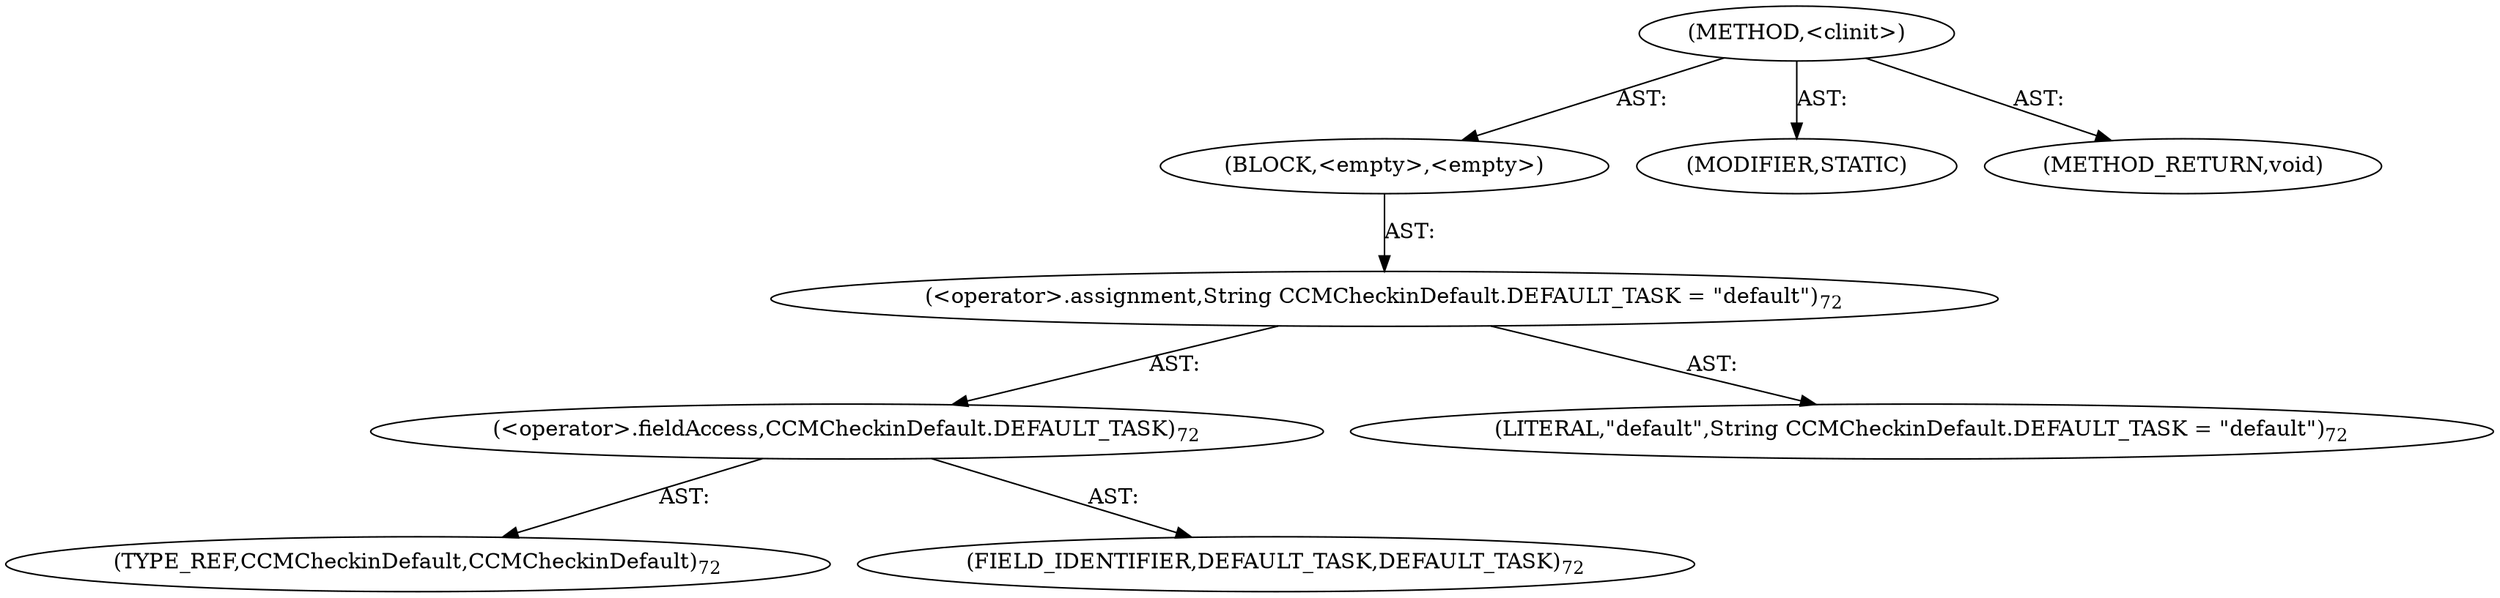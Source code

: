 digraph "&lt;clinit&gt;" {  
"111669149697" [label = <(METHOD,&lt;clinit&gt;)> ]
"25769803777" [label = <(BLOCK,&lt;empty&gt;,&lt;empty&gt;)> ]
"30064771076" [label = <(&lt;operator&gt;.assignment,String CCMCheckinDefault.DEFAULT_TASK = &quot;default&quot;)<SUB>72</SUB>> ]
"30064771077" [label = <(&lt;operator&gt;.fieldAccess,CCMCheckinDefault.DEFAULT_TASK)<SUB>72</SUB>> ]
"180388626433" [label = <(TYPE_REF,CCMCheckinDefault,CCMCheckinDefault)<SUB>72</SUB>> ]
"55834574849" [label = <(FIELD_IDENTIFIER,DEFAULT_TASK,DEFAULT_TASK)<SUB>72</SUB>> ]
"90194313216" [label = <(LITERAL,&quot;default&quot;,String CCMCheckinDefault.DEFAULT_TASK = &quot;default&quot;)<SUB>72</SUB>> ]
"133143986180" [label = <(MODIFIER,STATIC)> ]
"128849018881" [label = <(METHOD_RETURN,void)> ]
  "111669149697" -> "25769803777"  [ label = "AST: "] 
  "111669149697" -> "133143986180"  [ label = "AST: "] 
  "111669149697" -> "128849018881"  [ label = "AST: "] 
  "25769803777" -> "30064771076"  [ label = "AST: "] 
  "30064771076" -> "30064771077"  [ label = "AST: "] 
  "30064771076" -> "90194313216"  [ label = "AST: "] 
  "30064771077" -> "180388626433"  [ label = "AST: "] 
  "30064771077" -> "55834574849"  [ label = "AST: "] 
}
